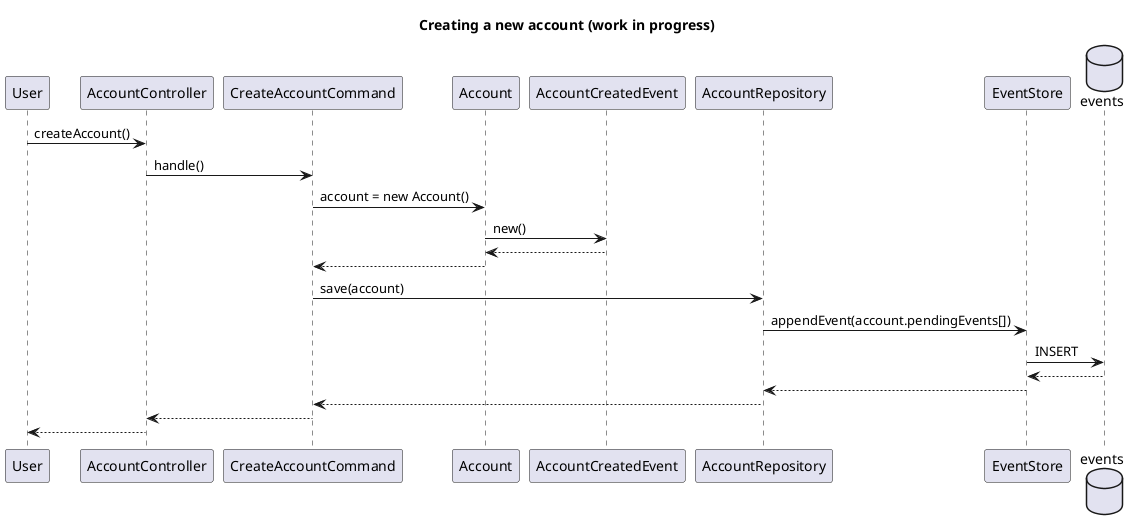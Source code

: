 @startuml
title Creating a new account (work in progress)

participant User
participant AccountController
participant CreateAccountCommand
participant Account
participant AccountCreatedEvent
participant AccountRepository
participant EventStore
database events

User -> AccountController : createAccount()
AccountController -> CreateAccountCommand : handle()
CreateAccountCommand -> Account : account = new Account()
Account -> AccountCreatedEvent : new()
AccountCreatedEvent --> Account
Account --> CreateAccountCommand
CreateAccountCommand -> AccountRepository : save(account)
AccountRepository -> EventStore : appendEvent(account.pendingEvents[])
EventStore -> events : INSERT

events --> EventStore
EventStore --> AccountRepository
AccountRepository --> CreateAccountCommand
CreateAccountCommand --> AccountController
AccountController --> User
@enduml